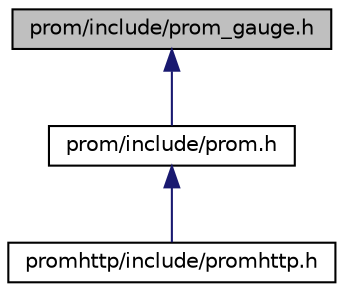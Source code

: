 digraph "prom/include/prom_gauge.h"
{
  edge [fontname="Helvetica",fontsize="10",labelfontname="Helvetica",labelfontsize="10"];
  node [fontname="Helvetica",fontsize="10",shape=record];
  Node6 [label="prom/include/prom_gauge.h",height=0.2,width=0.4,color="black", fillcolor="grey75", style="filled", fontcolor="black"];
  Node6 -> Node7 [dir="back",color="midnightblue",fontsize="10",style="solid",fontname="Helvetica"];
  Node7 [label="prom/include/prom.h",height=0.2,width=0.4,color="black", fillcolor="white", style="filled",URL="$prom_8h.html",tooltip="Include prom.h to include the entire public API. "];
  Node7 -> Node8 [dir="back",color="midnightblue",fontsize="10",style="solid",fontname="Helvetica"];
  Node8 [label="promhttp/include/promhttp.h",height=0.2,width=0.4,color="black", fillcolor="white", style="filled",URL="$promhttp_8h.html",tooltip="Provides a HTTP endpoint for metric exposition References: "];
}
